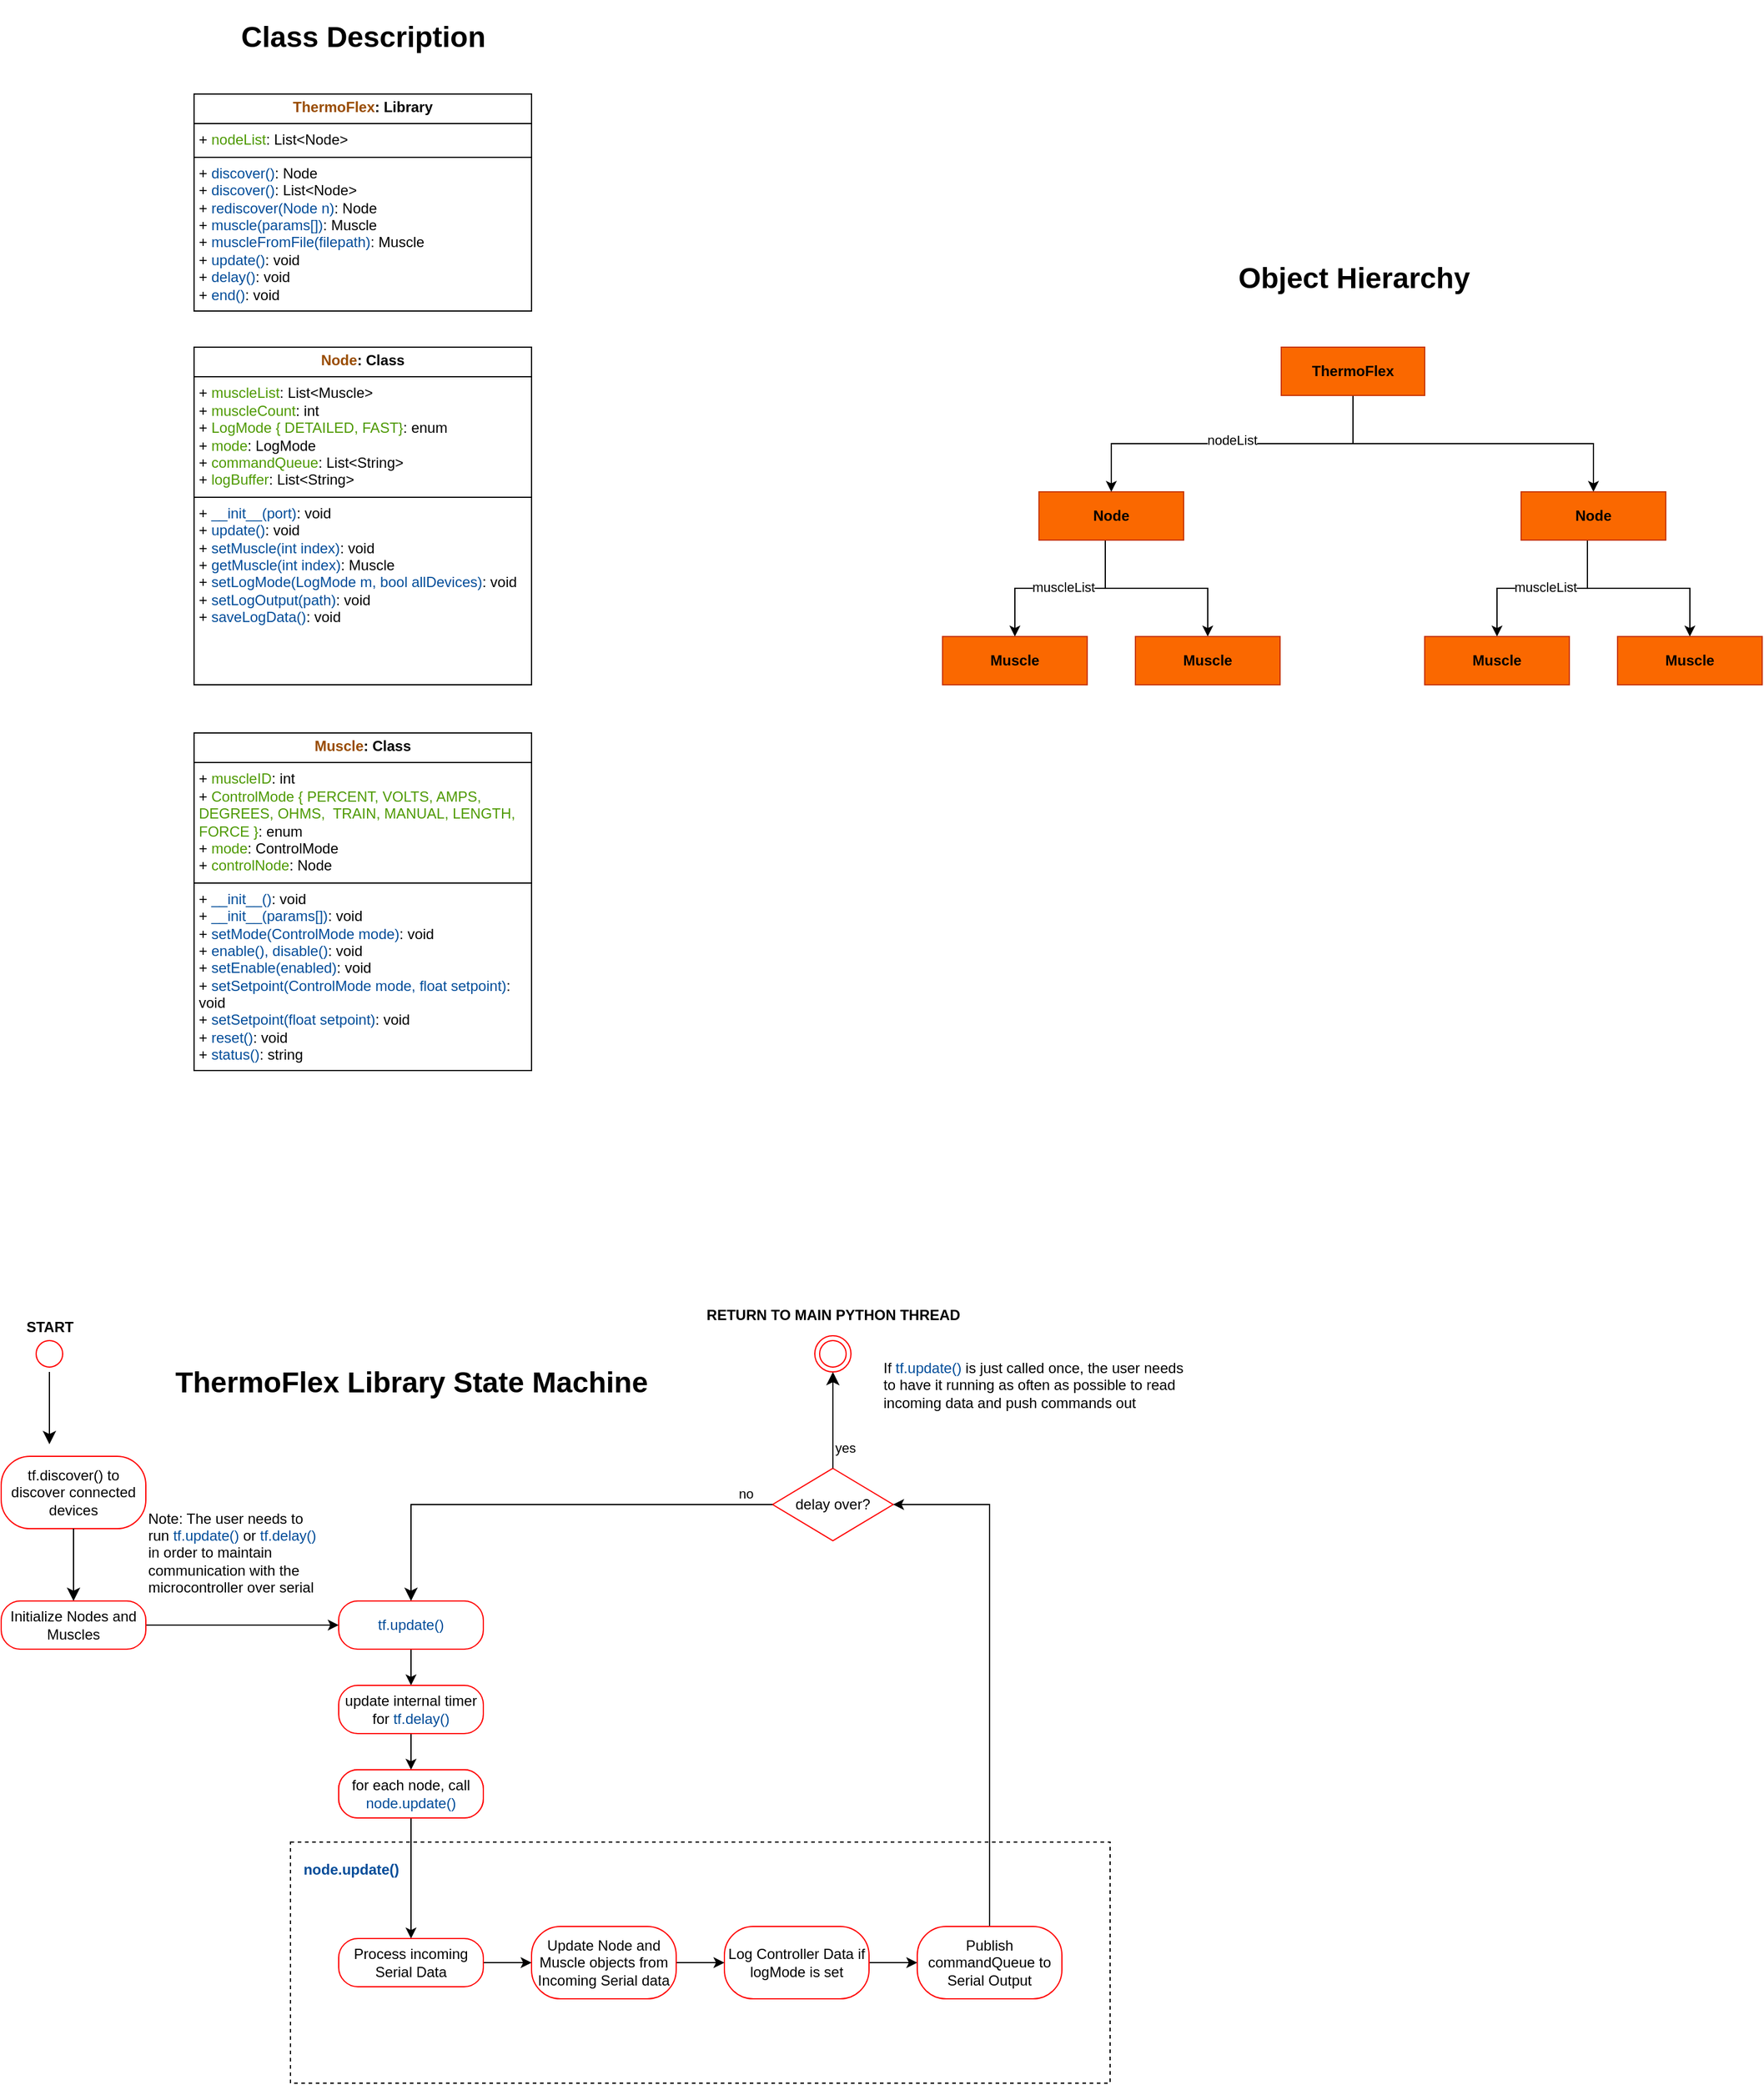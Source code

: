 <mxfile version="24.7.4">
  <diagram id="C5RBs43oDa-KdzZeNtuy" name="Page-1">
    <mxGraphModel dx="4104" dy="2020" grid="1" gridSize="10" guides="1" tooltips="1" connect="1" arrows="1" fold="1" page="1" pageScale="1" pageWidth="827" pageHeight="1169" math="0" shadow="0">
      <root>
        <mxCell id="WIyWlLk6GJQsqaUBKTNV-0" />
        <mxCell id="WIyWlLk6GJQsqaUBKTNV-1" parent="WIyWlLk6GJQsqaUBKTNV-0" />
        <mxCell id="oUo0xth7_cj1UwwzpvvY-107" value="" style="rounded=0;whiteSpace=wrap;html=1;fillColor=none;dashed=1;" parent="WIyWlLk6GJQsqaUBKTNV-1" vertex="1">
          <mxGeometry x="360" y="1640" width="680" height="200" as="geometry" />
        </mxCell>
        <mxCell id="oUo0xth7_cj1UwwzpvvY-1" value="&lt;p style=&quot;margin:0px;margin-top:4px;text-align:center;&quot;&gt;&lt;b&gt;&lt;font color=&quot;#994c00&quot;&gt;Node&lt;/font&gt;: Class&lt;/b&gt;&lt;/p&gt;&lt;hr size=&quot;1&quot; style=&quot;border-style:solid;&quot;&gt;&lt;p style=&quot;margin:0px;margin-left:4px;&quot;&gt;+ &lt;font color=&quot;#4d9900&quot;&gt;muscleList&lt;/font&gt;: List&amp;lt;Muscle&amp;gt;&lt;/p&gt;&lt;p style=&quot;margin:0px;margin-left:4px;&quot;&gt;+ &lt;font color=&quot;#4d9900&quot;&gt;muscleCount&lt;/font&gt;: int&lt;/p&gt;&lt;p style=&quot;margin:0px;margin-left:4px;&quot;&gt;+ &lt;font color=&quot;#4d9900&quot;&gt;LogMode { DETAILED, FAST}&lt;/font&gt;: enum&lt;/p&gt;&lt;p style=&quot;margin:0px;margin-left:4px;&quot;&gt;+ &lt;font color=&quot;#4d9900&quot;&gt;mode&lt;/font&gt;:&amp;nbsp;&lt;span style=&quot;background-color: initial;&quot;&gt;LogMode&lt;/span&gt;&lt;/p&gt;&lt;p style=&quot;margin:0px;margin-left:4px;&quot;&gt;+ &lt;font color=&quot;#4d9900&quot;&gt;commandQueue&lt;/font&gt;: L&lt;span style=&quot;background-color: initial;&quot;&gt;ist&amp;lt;String&amp;gt;&lt;/span&gt;&lt;/p&gt;&lt;p style=&quot;margin:0px;margin-left:4px;&quot;&gt;&lt;span style=&quot;background-color: initial;&quot;&gt;+ &lt;font color=&quot;#4d9900&quot;&gt;logBuffer&lt;/font&gt;: List&amp;lt;String&amp;gt;&lt;/span&gt;&lt;/p&gt;&lt;hr size=&quot;1&quot; style=&quot;border-style:solid;&quot;&gt;&lt;p style=&quot;margin:0px;margin-left:4px;&quot;&gt;+ &lt;font color=&quot;#004c99&quot;&gt;__init__(port)&lt;/font&gt;: void&lt;/p&gt;&lt;p style=&quot;margin:0px;margin-left:4px;&quot;&gt;+ &lt;font color=&quot;#004c99&quot;&gt;update()&lt;/font&gt;: void&lt;/p&gt;&lt;p style=&quot;margin:0px;margin-left:4px;&quot;&gt;+ &lt;font color=&quot;#004c99&quot;&gt;setMuscle(int index)&lt;/font&gt;: void&lt;/p&gt;&lt;p style=&quot;margin:0px;margin-left:4px;&quot;&gt;+ &lt;font color=&quot;#004c99&quot;&gt;getMuscle(int index)&lt;/font&gt;: Muscle&lt;/p&gt;&lt;p style=&quot;margin:0px;margin-left:4px;&quot;&gt;+ &lt;font color=&quot;#004c99&quot;&gt;setLogMode(LogMode m, bool allDevices)&lt;/font&gt;: void&lt;/p&gt;&lt;p style=&quot;margin:0px;margin-left:4px;&quot;&gt;+ &lt;font color=&quot;#004c99&quot;&gt;setLogOutput(path)&lt;/font&gt;: void&lt;/p&gt;&lt;p style=&quot;margin:0px;margin-left:4px;&quot;&gt;+ &lt;font color=&quot;#004c99&quot;&gt;saveLogData()&lt;/font&gt;: void&lt;/p&gt;&lt;p style=&quot;margin:0px;margin-left:4px;&quot;&gt;&lt;br&gt;&lt;/p&gt;" style="verticalAlign=top;align=left;overflow=fill;html=1;whiteSpace=wrap;" parent="WIyWlLk6GJQsqaUBKTNV-1" vertex="1">
          <mxGeometry x="280" y="400" width="280" height="280" as="geometry" />
        </mxCell>
        <mxCell id="oUo0xth7_cj1UwwzpvvY-2" value="&lt;p style=&quot;margin:0px;margin-top:4px;text-align:center;&quot;&gt;&lt;b&gt;&lt;font color=&quot;#994c00&quot;&gt;Muscle&lt;/font&gt;: Class&lt;/b&gt;&lt;/p&gt;&lt;hr size=&quot;1&quot; style=&quot;border-style:solid;&quot;&gt;&lt;p style=&quot;margin:0px;margin-left:4px;&quot;&gt;+ &lt;font color=&quot;#4d9900&quot;&gt;muscleID&lt;/font&gt;:&amp;nbsp;&lt;span style=&quot;background-color: initial;&quot;&gt;int&lt;/span&gt;&lt;/p&gt;&lt;p style=&quot;margin:0px;margin-left:4px;&quot;&gt;+ &lt;font color=&quot;#4d9900&quot;&gt;ControlMode { PERCENT, VOLTS, AMPS, DEGREES, OHMS,&amp;nbsp; TRAIN, MANUAL,&amp;nbsp;&lt;span style=&quot;background-color: initial;&quot;&gt;LENGTH, FORCE&lt;/span&gt;&lt;/font&gt;&lt;span style=&quot;background-color: initial;&quot;&gt;&lt;font color=&quot;#4d9900&quot;&gt;&amp;nbsp;}&lt;/font&gt;:&amp;nbsp;&lt;/span&gt;&lt;span style=&quot;background-color: initial;&quot;&gt;enum&lt;/span&gt;&lt;/p&gt;&lt;p style=&quot;margin:0px;margin-left:4px;&quot;&gt;&lt;span style=&quot;background-color: initial;&quot;&gt;+ &lt;font color=&quot;#4d9900&quot;&gt;mode&lt;/font&gt;:&amp;nbsp;&lt;/span&gt;&lt;span style=&quot;background-color: initial;&quot;&gt;ControlMode&lt;/span&gt;&lt;/p&gt;&lt;p style=&quot;margin:0px;margin-left:4px;&quot;&gt;&lt;span style=&quot;background-color: initial;&quot;&gt;+ &lt;font color=&quot;#4d9900&quot;&gt;controlNode&lt;/font&gt;: Node&lt;/span&gt;&lt;/p&gt;&lt;hr size=&quot;1&quot; style=&quot;border-style:solid;&quot;&gt;&lt;p style=&quot;margin:0px;margin-left:4px;&quot;&gt;+ &lt;font color=&quot;#004c99&quot;&gt;__init__()&lt;/font&gt;: void&lt;/p&gt;&lt;p style=&quot;margin:0px;margin-left:4px;&quot;&gt;+ &lt;font color=&quot;#004c99&quot;&gt;__init__(params[])&lt;/font&gt;: void&lt;/p&gt;&lt;p style=&quot;margin:0px;margin-left:4px;&quot;&gt;+ &lt;font color=&quot;#004c99&quot;&gt;setMode(ControlMode mode)&lt;/font&gt;: void&lt;/p&gt;&lt;p style=&quot;margin:0px;margin-left:4px;&quot;&gt;+ &lt;font color=&quot;#004c99&quot;&gt;enable(), disable()&lt;/font&gt;: void&lt;/p&gt;&lt;p style=&quot;margin:0px;margin-left:4px;&quot;&gt;+ &lt;font color=&quot;#004c99&quot;&gt;setEnable(enabled)&lt;/font&gt;: void&lt;/p&gt;&lt;p style=&quot;margin:0px;margin-left:4px;&quot;&gt;+ &lt;font color=&quot;#004c99&quot;&gt;setSetpoint(ControlMode mode, float setpoint)&lt;/font&gt;: void&lt;/p&gt;&lt;p style=&quot;margin:0px;margin-left:4px;&quot;&gt;+ &lt;font color=&quot;#004c99&quot;&gt;setSetpoint(float setpoint)&lt;/font&gt;: void&lt;/p&gt;&lt;p style=&quot;margin:0px;margin-left:4px;&quot;&gt;+ &lt;font color=&quot;#004c99&quot;&gt;reset()&lt;/font&gt;: void&lt;/p&gt;&lt;p style=&quot;margin:0px;margin-left:4px;&quot;&gt;+ &lt;font color=&quot;#004c99&quot;&gt;status()&lt;/font&gt;: string&lt;/p&gt;" style="verticalAlign=top;align=left;overflow=fill;html=1;whiteSpace=wrap;" parent="WIyWlLk6GJQsqaUBKTNV-1" vertex="1">
          <mxGeometry x="280" y="720" width="280" height="280" as="geometry" />
        </mxCell>
        <mxCell id="oUo0xth7_cj1UwwzpvvY-3" value="&lt;p style=&quot;margin:0px;margin-top:4px;text-align:center;&quot;&gt;&lt;b&gt;&lt;font color=&quot;#994c00&quot;&gt;ThermoFlex&lt;/font&gt;: Library&lt;/b&gt;&lt;/p&gt;&lt;hr size=&quot;1&quot; style=&quot;border-style:solid;&quot;&gt;&lt;p style=&quot;margin:0px;margin-left:4px;&quot;&gt;+ &lt;font color=&quot;#4d9900&quot;&gt;nodeList&lt;/font&gt;: List&amp;lt;Node&amp;gt;&lt;/p&gt;&lt;hr size=&quot;1&quot; style=&quot;border-style:solid;&quot;&gt;&lt;p style=&quot;margin:0px;margin-left:4px;&quot;&gt;&lt;span style=&quot;background-color: initial;&quot;&gt;+ &lt;font color=&quot;#004c99&quot;&gt;discover()&lt;/font&gt;: Node&lt;/span&gt;&lt;br&gt;&lt;/p&gt;&lt;p style=&quot;margin:0px;margin-left:4px;&quot;&gt;&lt;span style=&quot;background-color: initial;&quot;&gt;+&amp;nbsp;&lt;/span&gt;&lt;span style=&quot;color: rgb(0, 76, 153);&quot;&gt;discover()&lt;/span&gt;&lt;span style=&quot;background-color: initial;&quot;&gt;: List&amp;lt;Node&amp;gt;&lt;/span&gt;&lt;/p&gt;&lt;p style=&quot;margin:0px;margin-left:4px;&quot;&gt;+ &lt;font color=&quot;#004c99&quot;&gt;rediscover(Node n)&lt;/font&gt;: Node&lt;/p&gt;&lt;p style=&quot;margin:0px;margin-left:4px;&quot;&gt;&lt;span style=&quot;background-color: initial;&quot;&gt;+&amp;nbsp;&lt;/span&gt;&lt;font style=&quot;background-color: initial;&quot; color=&quot;#004c99&quot;&gt;muscle(params[])&lt;/font&gt;&lt;span style=&quot;background-color: initial;&quot;&gt;: Muscle&lt;/span&gt;&lt;/p&gt;&lt;p style=&quot;margin:0px;margin-left:4px;&quot;&gt;+ &lt;font color=&quot;#004c99&quot;&gt;muscleFromFile(filepath)&lt;/font&gt;: Muscle&lt;/p&gt;&lt;p style=&quot;margin:0px;margin-left:4px;&quot;&gt;+ &lt;font color=&quot;#004c99&quot;&gt;update()&lt;/font&gt;: void&lt;/p&gt;&lt;p style=&quot;margin:0px;margin-left:4px;&quot;&gt;+ &lt;font color=&quot;#004c99&quot;&gt;delay()&lt;/font&gt;: void&lt;/p&gt;&lt;p style=&quot;margin:0px;margin-left:4px;&quot;&gt;+ &lt;font color=&quot;#004c99&quot;&gt;end()&lt;/font&gt;: void&lt;/p&gt;" style="verticalAlign=top;align=left;overflow=fill;html=1;whiteSpace=wrap;" parent="WIyWlLk6GJQsqaUBKTNV-1" vertex="1">
          <mxGeometry x="280" y="190" width="280" height="180" as="geometry" />
        </mxCell>
        <mxCell id="oUo0xth7_cj1UwwzpvvY-19" style="edgeStyle=orthogonalEdgeStyle;rounded=0;orthogonalLoop=1;jettySize=auto;html=1;entryX=0.5;entryY=0;entryDx=0;entryDy=0;" parent="WIyWlLk6GJQsqaUBKTNV-1" source="oUo0xth7_cj1UwwzpvvY-6" target="oUo0xth7_cj1UwwzpvvY-12" edge="1">
          <mxGeometry relative="1" as="geometry">
            <Array as="points">
              <mxPoint x="1036" y="600" />
              <mxPoint x="961" y="600" />
            </Array>
          </mxGeometry>
        </mxCell>
        <mxCell id="oUo0xth7_cj1UwwzpvvY-37" value="muscleList" style="edgeLabel;html=1;align=center;verticalAlign=middle;resizable=0;points=[];" parent="oUo0xth7_cj1UwwzpvvY-19" vertex="1" connectable="0">
          <mxGeometry x="-0.187" y="-1" relative="1" as="geometry">
            <mxPoint x="-12" as="offset" />
          </mxGeometry>
        </mxCell>
        <mxCell id="oUo0xth7_cj1UwwzpvvY-20" style="edgeStyle=orthogonalEdgeStyle;rounded=0;orthogonalLoop=1;jettySize=auto;html=1;entryX=0.5;entryY=0;entryDx=0;entryDy=0;" parent="WIyWlLk6GJQsqaUBKTNV-1" source="oUo0xth7_cj1UwwzpvvY-6" target="oUo0xth7_cj1UwwzpvvY-13" edge="1">
          <mxGeometry relative="1" as="geometry">
            <Array as="points">
              <mxPoint x="1036" y="600" />
              <mxPoint x="1121" y="600" />
            </Array>
          </mxGeometry>
        </mxCell>
        <mxCell id="oUo0xth7_cj1UwwzpvvY-6" value="Node" style="html=1;whiteSpace=wrap;fillColor=#fa6800;strokeColor=#C73500;fontStyle=1;fontColor=#000000;" parent="WIyWlLk6GJQsqaUBKTNV-1" vertex="1">
          <mxGeometry x="981" y="520" width="120" height="40" as="geometry" />
        </mxCell>
        <mxCell id="oUo0xth7_cj1UwwzpvvY-22" style="edgeStyle=orthogonalEdgeStyle;rounded=0;orthogonalLoop=1;jettySize=auto;html=1;entryX=0.5;entryY=0;entryDx=0;entryDy=0;exitX=0.5;exitY=1;exitDx=0;exitDy=0;" parent="WIyWlLk6GJQsqaUBKTNV-1" source="oUo0xth7_cj1UwwzpvvY-11" target="oUo0xth7_cj1UwwzpvvY-6" edge="1">
          <mxGeometry relative="1" as="geometry">
            <Array as="points">
              <mxPoint x="1242" y="480" />
              <mxPoint x="1041" y="480" />
            </Array>
          </mxGeometry>
        </mxCell>
        <mxCell id="oUo0xth7_cj1UwwzpvvY-34" value="nodeList" style="edgeLabel;html=1;align=center;verticalAlign=middle;resizable=0;points=[];" parent="oUo0xth7_cj1UwwzpvvY-22" vertex="1" connectable="0">
          <mxGeometry x="0.007" y="-3" relative="1" as="geometry">
            <mxPoint as="offset" />
          </mxGeometry>
        </mxCell>
        <mxCell id="oUo0xth7_cj1UwwzpvvY-33" style="edgeStyle=orthogonalEdgeStyle;rounded=0;orthogonalLoop=1;jettySize=auto;html=1;entryX=0.5;entryY=0;entryDx=0;entryDy=0;" parent="WIyWlLk6GJQsqaUBKTNV-1" source="oUo0xth7_cj1UwwzpvvY-11" target="oUo0xth7_cj1UwwzpvvY-47" edge="1">
          <mxGeometry relative="1" as="geometry">
            <mxPoint x="1436" y="520" as="targetPoint" />
            <Array as="points">
              <mxPoint x="1242" y="480" />
              <mxPoint x="1441" y="480" />
            </Array>
          </mxGeometry>
        </mxCell>
        <mxCell id="oUo0xth7_cj1UwwzpvvY-11" value="ThermoFlex" style="html=1;whiteSpace=wrap;fillColor=#fa6800;strokeColor=#C73500;fontStyle=1;fontColor=#000000;" parent="WIyWlLk6GJQsqaUBKTNV-1" vertex="1">
          <mxGeometry x="1182" y="400" width="119" height="40" as="geometry" />
        </mxCell>
        <mxCell id="oUo0xth7_cj1UwwzpvvY-12" value="Muscle" style="html=1;whiteSpace=wrap;fillColor=#fa6800;strokeColor=#C73500;fontStyle=1;fontColor=#000000;" parent="WIyWlLk6GJQsqaUBKTNV-1" vertex="1">
          <mxGeometry x="901" y="640" width="120" height="40" as="geometry" />
        </mxCell>
        <mxCell id="oUo0xth7_cj1UwwzpvvY-13" value="Muscle" style="html=1;whiteSpace=wrap;fillColor=#fa6800;strokeColor=#C73500;fontStyle=1;fontColor=#000000;" parent="WIyWlLk6GJQsqaUBKTNV-1" vertex="1">
          <mxGeometry x="1061" y="640" width="120" height="40" as="geometry" />
        </mxCell>
        <mxCell id="oUo0xth7_cj1UwwzpvvY-44" style="edgeStyle=orthogonalEdgeStyle;rounded=0;orthogonalLoop=1;jettySize=auto;html=1;entryX=0.5;entryY=0;entryDx=0;entryDy=0;" parent="WIyWlLk6GJQsqaUBKTNV-1" source="oUo0xth7_cj1UwwzpvvY-47" target="oUo0xth7_cj1UwwzpvvY-48" edge="1">
          <mxGeometry relative="1" as="geometry">
            <Array as="points">
              <mxPoint x="1436" y="600" />
              <mxPoint x="1361" y="600" />
            </Array>
          </mxGeometry>
        </mxCell>
        <mxCell id="oUo0xth7_cj1UwwzpvvY-45" value="muscleList" style="edgeLabel;html=1;align=center;verticalAlign=middle;resizable=0;points=[];" parent="oUo0xth7_cj1UwwzpvvY-44" vertex="1" connectable="0">
          <mxGeometry x="-0.187" y="-1" relative="1" as="geometry">
            <mxPoint x="-12" as="offset" />
          </mxGeometry>
        </mxCell>
        <mxCell id="oUo0xth7_cj1UwwzpvvY-46" style="edgeStyle=orthogonalEdgeStyle;rounded=0;orthogonalLoop=1;jettySize=auto;html=1;entryX=0.5;entryY=0;entryDx=0;entryDy=0;" parent="WIyWlLk6GJQsqaUBKTNV-1" source="oUo0xth7_cj1UwwzpvvY-47" target="oUo0xth7_cj1UwwzpvvY-49" edge="1">
          <mxGeometry relative="1" as="geometry">
            <Array as="points">
              <mxPoint x="1436" y="600" />
              <mxPoint x="1521" y="600" />
            </Array>
          </mxGeometry>
        </mxCell>
        <mxCell id="oUo0xth7_cj1UwwzpvvY-47" value="Node" style="html=1;whiteSpace=wrap;fillColor=#fa6800;strokeColor=#C73500;fontStyle=1;fontColor=#000000;" parent="WIyWlLk6GJQsqaUBKTNV-1" vertex="1">
          <mxGeometry x="1381" y="520" width="120" height="40" as="geometry" />
        </mxCell>
        <mxCell id="oUo0xth7_cj1UwwzpvvY-48" value="Muscle" style="html=1;whiteSpace=wrap;fillColor=#fa6800;strokeColor=#C73500;fontStyle=1;fontColor=#000000;" parent="WIyWlLk6GJQsqaUBKTNV-1" vertex="1">
          <mxGeometry x="1301" y="640" width="120" height="40" as="geometry" />
        </mxCell>
        <mxCell id="oUo0xth7_cj1UwwzpvvY-49" value="Muscle" style="html=1;whiteSpace=wrap;fillColor=#fa6800;strokeColor=#C73500;fontStyle=1;fontColor=#000000;" parent="WIyWlLk6GJQsqaUBKTNV-1" vertex="1">
          <mxGeometry x="1461" y="640" width="120" height="40" as="geometry" />
        </mxCell>
        <mxCell id="oUo0xth7_cj1UwwzpvvY-50" value="" style="ellipse;html=1;shape=startState;fillColor=#FFFFFF;strokeColor=#ff0000;" parent="WIyWlLk6GJQsqaUBKTNV-1" vertex="1">
          <mxGeometry x="145" y="1220" width="30" height="30" as="geometry" />
        </mxCell>
        <mxCell id="oUo0xth7_cj1UwwzpvvY-51" value="" style="edgeStyle=orthogonalEdgeStyle;html=1;verticalAlign=bottom;endArrow=classic;endSize=8;strokeColor=#000000;rounded=0;endFill=1;" parent="WIyWlLk6GJQsqaUBKTNV-1" source="oUo0xth7_cj1UwwzpvvY-50" edge="1">
          <mxGeometry relative="1" as="geometry">
            <mxPoint x="160" y="1310" as="targetPoint" />
          </mxGeometry>
        </mxCell>
        <mxCell id="oUo0xth7_cj1UwwzpvvY-52" value="tf.discover() to discover connected devices" style="rounded=1;whiteSpace=wrap;html=1;arcSize=40;fontColor=#000000;fillColor=#FFFFFF;strokeColor=#ff0000;" parent="WIyWlLk6GJQsqaUBKTNV-1" vertex="1">
          <mxGeometry x="120" y="1320" width="120" height="60" as="geometry" />
        </mxCell>
        <mxCell id="oUo0xth7_cj1UwwzpvvY-54" value="START" style="text;align=center;fontStyle=1;verticalAlign=middle;spacingLeft=3;spacingRight=3;strokeColor=none;rotatable=0;points=[[0,0.5],[1,0.5]];portConstraint=eastwest;html=1;" parent="WIyWlLk6GJQsqaUBKTNV-1" vertex="1">
          <mxGeometry x="120" y="1200" width="80" height="26" as="geometry" />
        </mxCell>
        <mxCell id="oUo0xth7_cj1UwwzpvvY-62" value="delay over?" style="rhombus;whiteSpace=wrap;html=1;fontColor=#000000;fillColor=#FFFFFF;strokeColor=#ff0000;" parent="WIyWlLk6GJQsqaUBKTNV-1" vertex="1">
          <mxGeometry x="760" y="1330" width="100" height="60" as="geometry" />
        </mxCell>
        <mxCell id="oUo0xth7_cj1UwwzpvvY-63" value="no" style="edgeStyle=orthogonalEdgeStyle;html=1;align=left;verticalAlign=bottom;endArrow=classic;endSize=8;strokeColor=#000000;rounded=0;endFill=1;entryX=0.5;entryY=0;entryDx=0;entryDy=0;exitX=0;exitY=0.5;exitDx=0;exitDy=0;" parent="WIyWlLk6GJQsqaUBKTNV-1" source="oUo0xth7_cj1UwwzpvvY-62" target="oUo0xth7_cj1UwwzpvvY-68" edge="1">
          <mxGeometry x="-0.842" relative="1" as="geometry">
            <mxPoint x="950" y="1440" as="targetPoint" />
            <Array as="points">
              <mxPoint x="460" y="1360" />
            </Array>
            <mxPoint as="offset" />
          </mxGeometry>
        </mxCell>
        <mxCell id="oUo0xth7_cj1UwwzpvvY-64" value="yes" style="edgeStyle=orthogonalEdgeStyle;html=1;align=left;verticalAlign=top;endArrow=classic;endSize=8;strokeColor=#000000;rounded=0;endFill=1;exitX=0.5;exitY=0;exitDx=0;exitDy=0;" parent="WIyWlLk6GJQsqaUBKTNV-1" source="oUo0xth7_cj1UwwzpvvY-62" edge="1">
          <mxGeometry x="-0.25" relative="1" as="geometry">
            <mxPoint x="810" y="1250" as="targetPoint" />
            <Array as="points">
              <mxPoint x="810" y="1280" />
            </Array>
            <mxPoint as="offset" />
          </mxGeometry>
        </mxCell>
        <mxCell id="oUo0xth7_cj1UwwzpvvY-66" value="" style="edgeStyle=orthogonalEdgeStyle;html=1;verticalAlign=bottom;endArrow=classic;endSize=8;strokeColor=#000000;rounded=0;endFill=1;" parent="WIyWlLk6GJQsqaUBKTNV-1" source="oUo0xth7_cj1UwwzpvvY-52" target="oUo0xth7_cj1UwwzpvvY-65" edge="1">
          <mxGeometry relative="1" as="geometry">
            <mxPoint x="175" y="1460" as="targetPoint" />
            <mxPoint x="175" y="1400" as="sourcePoint" />
          </mxGeometry>
        </mxCell>
        <mxCell id="oUo0xth7_cj1UwwzpvvY-101" style="edgeStyle=orthogonalEdgeStyle;rounded=0;orthogonalLoop=1;jettySize=auto;html=1;entryX=0;entryY=0.5;entryDx=0;entryDy=0;" parent="WIyWlLk6GJQsqaUBKTNV-1" source="oUo0xth7_cj1UwwzpvvY-65" target="oUo0xth7_cj1UwwzpvvY-68" edge="1">
          <mxGeometry relative="1" as="geometry" />
        </mxCell>
        <mxCell id="oUo0xth7_cj1UwwzpvvY-65" value="Initialize Nodes and Muscles" style="rounded=1;whiteSpace=wrap;html=1;arcSize=40;fontColor=#000000;fillColor=#FFFFFF;strokeColor=#ff0000;" parent="WIyWlLk6GJQsqaUBKTNV-1" vertex="1">
          <mxGeometry x="120" y="1440" width="120" height="40" as="geometry" />
        </mxCell>
        <mxCell id="oUo0xth7_cj1UwwzpvvY-118" style="edgeStyle=orthogonalEdgeStyle;rounded=0;orthogonalLoop=1;jettySize=auto;html=1;entryX=0.5;entryY=0;entryDx=0;entryDy=0;" parent="WIyWlLk6GJQsqaUBKTNV-1" source="oUo0xth7_cj1UwwzpvvY-68" target="oUo0xth7_cj1UwwzpvvY-116" edge="1">
          <mxGeometry relative="1" as="geometry" />
        </mxCell>
        <mxCell id="oUo0xth7_cj1UwwzpvvY-68" value="&lt;font color=&quot;#004c99&quot;&gt;tf.update()&lt;/font&gt;" style="rounded=1;whiteSpace=wrap;html=1;arcSize=40;fontColor=#000000;fillColor=#FFFFFF;strokeColor=#ff0000;" parent="WIyWlLk6GJQsqaUBKTNV-1" vertex="1">
          <mxGeometry x="400" y="1440" width="120" height="40" as="geometry" />
        </mxCell>
        <mxCell id="oUo0xth7_cj1UwwzpvvY-82" style="edgeStyle=orthogonalEdgeStyle;rounded=0;orthogonalLoop=1;jettySize=auto;html=1;entryX=0.5;entryY=0;entryDx=0;entryDy=0;" parent="WIyWlLk6GJQsqaUBKTNV-1" source="oUo0xth7_cj1UwwzpvvY-69" target="oUo0xth7_cj1UwwzpvvY-74" edge="1">
          <mxGeometry relative="1" as="geometry" />
        </mxCell>
        <mxCell id="oUo0xth7_cj1UwwzpvvY-69" value="for each node, call node.update()" style="rounded=1;whiteSpace=wrap;html=1;arcSize=40;fontColor=#000000;fillColor=#FFFFFF;strokeColor=#ff0000;" parent="WIyWlLk6GJQsqaUBKTNV-1" vertex="1">
          <mxGeometry x="400" y="1580" width="120" height="40" as="geometry" />
        </mxCell>
        <mxCell id="oUo0xth7_cj1UwwzpvvY-90" style="edgeStyle=orthogonalEdgeStyle;rounded=0;orthogonalLoop=1;jettySize=auto;html=1;entryX=1;entryY=0.5;entryDx=0;entryDy=0;exitX=0.5;exitY=0;exitDx=0;exitDy=0;" parent="WIyWlLk6GJQsqaUBKTNV-1" source="oUo0xth7_cj1UwwzpvvY-70" target="oUo0xth7_cj1UwwzpvvY-62" edge="1">
          <mxGeometry relative="1" as="geometry" />
        </mxCell>
        <mxCell id="oUo0xth7_cj1UwwzpvvY-70" value="Publish commandQueue to Serial Output" style="rounded=1;whiteSpace=wrap;html=1;arcSize=40;fontColor=#000000;fillColor=#FFFFFF;strokeColor=#ff0000;" parent="WIyWlLk6GJQsqaUBKTNV-1" vertex="1">
          <mxGeometry x="880" y="1710" width="120" height="60" as="geometry" />
        </mxCell>
        <mxCell id="oUo0xth7_cj1UwwzpvvY-86" style="edgeStyle=orthogonalEdgeStyle;rounded=0;orthogonalLoop=1;jettySize=auto;html=1;entryX=0;entryY=0.5;entryDx=0;entryDy=0;" parent="WIyWlLk6GJQsqaUBKTNV-1" source="oUo0xth7_cj1UwwzpvvY-74" target="oUo0xth7_cj1UwwzpvvY-85" edge="1">
          <mxGeometry relative="1" as="geometry" />
        </mxCell>
        <mxCell id="oUo0xth7_cj1UwwzpvvY-74" value="Process incoming Serial Data" style="rounded=1;whiteSpace=wrap;html=1;arcSize=40;fontColor=#000000;fillColor=#FFFFFF;strokeColor=#ff0000;" parent="WIyWlLk6GJQsqaUBKTNV-1" vertex="1">
          <mxGeometry x="400" y="1720" width="120" height="40" as="geometry" />
        </mxCell>
        <mxCell id="oUo0xth7_cj1UwwzpvvY-88" style="edgeStyle=orthogonalEdgeStyle;rounded=0;orthogonalLoop=1;jettySize=auto;html=1;entryX=0;entryY=0.5;entryDx=0;entryDy=0;" parent="WIyWlLk6GJQsqaUBKTNV-1" source="oUo0xth7_cj1UwwzpvvY-79" target="oUo0xth7_cj1UwwzpvvY-70" edge="1">
          <mxGeometry relative="1" as="geometry" />
        </mxCell>
        <mxCell id="oUo0xth7_cj1UwwzpvvY-79" value="Log Controller Data if logMode is set" style="rounded=1;whiteSpace=wrap;html=1;arcSize=40;fontColor=#000000;fillColor=#FFFFFF;strokeColor=#ff0000;" parent="WIyWlLk6GJQsqaUBKTNV-1" vertex="1">
          <mxGeometry x="720" y="1710" width="120" height="60" as="geometry" />
        </mxCell>
        <mxCell id="oUo0xth7_cj1UwwzpvvY-87" style="edgeStyle=orthogonalEdgeStyle;rounded=0;orthogonalLoop=1;jettySize=auto;html=1;entryX=0;entryY=0.5;entryDx=0;entryDy=0;" parent="WIyWlLk6GJQsqaUBKTNV-1" source="oUo0xth7_cj1UwwzpvvY-85" target="oUo0xth7_cj1UwwzpvvY-79" edge="1">
          <mxGeometry relative="1" as="geometry" />
        </mxCell>
        <mxCell id="oUo0xth7_cj1UwwzpvvY-85" value="Update Node and Muscle objects from Incoming Serial data" style="rounded=1;whiteSpace=wrap;html=1;arcSize=40;fontColor=#000000;fillColor=#FFFFFF;strokeColor=#ff0000;" parent="WIyWlLk6GJQsqaUBKTNV-1" vertex="1">
          <mxGeometry x="560" y="1710" width="120" height="60" as="geometry" />
        </mxCell>
        <mxCell id="oUo0xth7_cj1UwwzpvvY-91" value="" style="ellipse;html=1;shape=endState;fillColor=#FFFFFF;strokeColor=#ff0000;" parent="WIyWlLk6GJQsqaUBKTNV-1" vertex="1">
          <mxGeometry x="795" y="1220" width="30" height="30" as="geometry" />
        </mxCell>
        <mxCell id="oUo0xth7_cj1UwwzpvvY-93" value="RETURN TO MAIN PYTHON THREAD" style="text;align=center;fontStyle=1;verticalAlign=middle;spacingLeft=3;spacingRight=3;strokeColor=none;rotatable=0;points=[[0,0.5],[1,0.5]];portConstraint=eastwest;html=1;" parent="WIyWlLk6GJQsqaUBKTNV-1" vertex="1">
          <mxGeometry x="770" y="1190" width="80" height="26" as="geometry" />
        </mxCell>
        <mxCell id="oUo0xth7_cj1UwwzpvvY-104" value="Note: The user needs to run &lt;font color=&quot;#004c99&quot;&gt;tf.update()&lt;/font&gt; or &lt;font color=&quot;#004c99&quot;&gt;tf.delay()&lt;/font&gt; in order to maintain communication with the microcontroller over serial" style="text;html=1;align=left;verticalAlign=middle;whiteSpace=wrap;rounded=0;" parent="WIyWlLk6GJQsqaUBKTNV-1" vertex="1">
          <mxGeometry x="240" y="1360" width="150" height="80" as="geometry" />
        </mxCell>
        <mxCell id="oUo0xth7_cj1UwwzpvvY-105" value="If &lt;font color=&quot;#004c99&quot;&gt;tf.update()&lt;/font&gt; is just called once, the user needs to have it running as often as possible to read incoming data and push commands out" style="text;html=1;align=left;verticalAlign=middle;whiteSpace=wrap;rounded=0;" parent="WIyWlLk6GJQsqaUBKTNV-1" vertex="1">
          <mxGeometry x="850" y="1246" width="260" height="30" as="geometry" />
        </mxCell>
        <mxCell id="oUo0xth7_cj1UwwzpvvY-112" value="&lt;font color=&quot;#004c99&quot;&gt;node.update()&lt;/font&gt;" style="text;align=center;fontStyle=1;verticalAlign=middle;spacingLeft=3;spacingRight=3;strokeColor=none;rotatable=0;points=[[0,0.5],[1,0.5]];portConstraint=eastwest;html=1;" parent="WIyWlLk6GJQsqaUBKTNV-1" vertex="1">
          <mxGeometry x="370" y="1650" width="80" height="26" as="geometry" />
        </mxCell>
        <mxCell id="oUo0xth7_cj1UwwzpvvY-119" style="edgeStyle=orthogonalEdgeStyle;rounded=0;orthogonalLoop=1;jettySize=auto;html=1;entryX=0.5;entryY=0;entryDx=0;entryDy=0;" parent="WIyWlLk6GJQsqaUBKTNV-1" source="oUo0xth7_cj1UwwzpvvY-116" target="oUo0xth7_cj1UwwzpvvY-69" edge="1">
          <mxGeometry relative="1" as="geometry" />
        </mxCell>
        <mxCell id="oUo0xth7_cj1UwwzpvvY-116" value="update internal timer for &lt;font color=&quot;#004c99&quot;&gt;tf.delay()&lt;/font&gt;" style="rounded=1;whiteSpace=wrap;html=1;arcSize=40;fontColor=#000000;fillColor=#FFFFFF;strokeColor=#ff0000;" parent="WIyWlLk6GJQsqaUBKTNV-1" vertex="1">
          <mxGeometry x="400" y="1510" width="120" height="40" as="geometry" />
        </mxCell>
        <mxCell id="F9qggZHcQbo2vfbE26gO-0" value="&lt;h1&gt;Object Hierarchy&lt;/h1&gt;" style="text;align=center;fontStyle=1;verticalAlign=middle;spacingLeft=3;spacingRight=3;strokeColor=none;rotatable=0;points=[[0,0.5],[1,0.5]];portConstraint=eastwest;html=1;" vertex="1" parent="WIyWlLk6GJQsqaUBKTNV-1">
          <mxGeometry x="1201.5" y="330" width="80" height="26" as="geometry" />
        </mxCell>
        <mxCell id="F9qggZHcQbo2vfbE26gO-1" value="for each node, call &lt;font color=&quot;#004c99&quot;&gt;node.update()&lt;/font&gt;" style="rounded=1;whiteSpace=wrap;html=1;arcSize=40;fontColor=#000000;fillColor=#FFFFFF;strokeColor=#ff0000;" vertex="1" parent="WIyWlLk6GJQsqaUBKTNV-1">
          <mxGeometry x="400" y="1580" width="120" height="40" as="geometry" />
        </mxCell>
        <mxCell id="F9qggZHcQbo2vfbE26gO-2" value="&lt;h1&gt;Class Description&lt;/h1&gt;" style="text;align=center;fontStyle=1;verticalAlign=middle;spacingLeft=3;spacingRight=3;strokeColor=none;rotatable=0;points=[[0,0.5],[1,0.5]];portConstraint=eastwest;html=1;" vertex="1" parent="WIyWlLk6GJQsqaUBKTNV-1">
          <mxGeometry x="380" y="130" width="80" height="26" as="geometry" />
        </mxCell>
        <mxCell id="F9qggZHcQbo2vfbE26gO-5" value="&lt;h1&gt;ThermoFlex Library State Machine&lt;/h1&gt;" style="text;align=center;fontStyle=1;verticalAlign=middle;spacingLeft=3;spacingRight=3;strokeColor=none;rotatable=0;points=[[0,0.5],[1,0.5]];portConstraint=eastwest;html=1;" vertex="1" parent="WIyWlLk6GJQsqaUBKTNV-1">
          <mxGeometry x="220" y="1246" width="480" height="26" as="geometry" />
        </mxCell>
      </root>
    </mxGraphModel>
  </diagram>
</mxfile>
